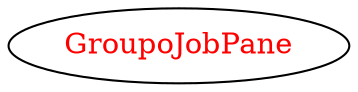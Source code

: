 digraph dependencyGraph {
 concentrate=true;
 ranksep="2.0";
 rankdir="LR"; 
 splines="ortho";
"GroupoJobPane" [fontcolor="red"];
}